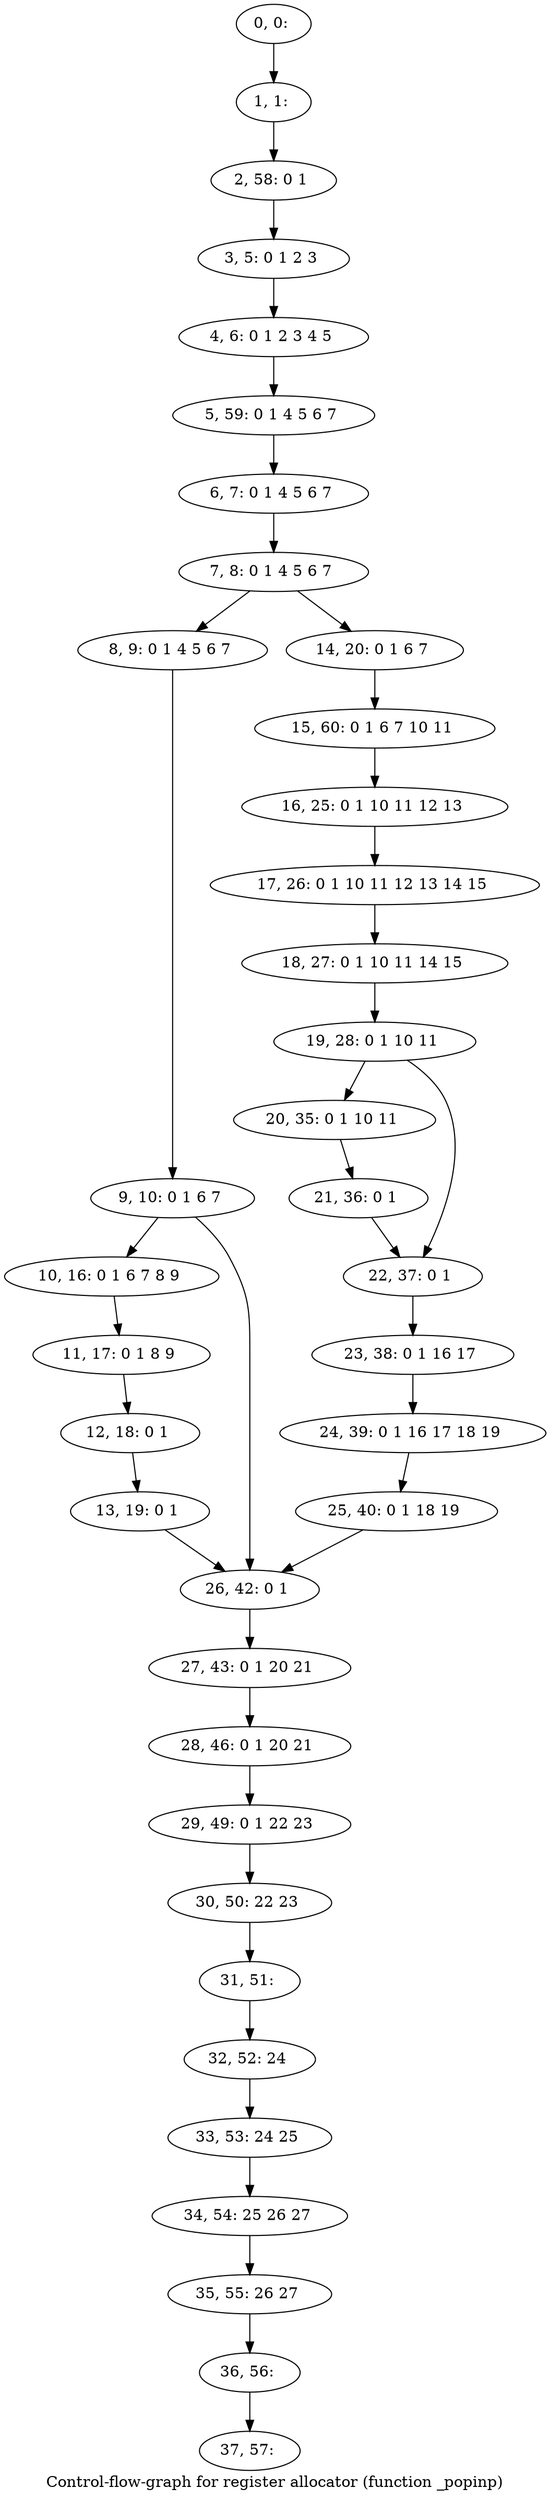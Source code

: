 digraph G {
graph [label="Control-flow-graph for register allocator (function _popinp)"]
0[label="0, 0: "];
1[label="1, 1: "];
2[label="2, 58: 0 1 "];
3[label="3, 5: 0 1 2 3 "];
4[label="4, 6: 0 1 2 3 4 5 "];
5[label="5, 59: 0 1 4 5 6 7 "];
6[label="6, 7: 0 1 4 5 6 7 "];
7[label="7, 8: 0 1 4 5 6 7 "];
8[label="8, 9: 0 1 4 5 6 7 "];
9[label="9, 10: 0 1 6 7 "];
10[label="10, 16: 0 1 6 7 8 9 "];
11[label="11, 17: 0 1 8 9 "];
12[label="12, 18: 0 1 "];
13[label="13, 19: 0 1 "];
14[label="14, 20: 0 1 6 7 "];
15[label="15, 60: 0 1 6 7 10 11 "];
16[label="16, 25: 0 1 10 11 12 13 "];
17[label="17, 26: 0 1 10 11 12 13 14 15 "];
18[label="18, 27: 0 1 10 11 14 15 "];
19[label="19, 28: 0 1 10 11 "];
20[label="20, 35: 0 1 10 11 "];
21[label="21, 36: 0 1 "];
22[label="22, 37: 0 1 "];
23[label="23, 38: 0 1 16 17 "];
24[label="24, 39: 0 1 16 17 18 19 "];
25[label="25, 40: 0 1 18 19 "];
26[label="26, 42: 0 1 "];
27[label="27, 43: 0 1 20 21 "];
28[label="28, 46: 0 1 20 21 "];
29[label="29, 49: 0 1 22 23 "];
30[label="30, 50: 22 23 "];
31[label="31, 51: "];
32[label="32, 52: 24 "];
33[label="33, 53: 24 25 "];
34[label="34, 54: 25 26 27 "];
35[label="35, 55: 26 27 "];
36[label="36, 56: "];
37[label="37, 57: "];
0->1 ;
1->2 ;
2->3 ;
3->4 ;
4->5 ;
5->6 ;
6->7 ;
7->8 ;
7->14 ;
8->9 ;
9->10 ;
9->26 ;
10->11 ;
11->12 ;
12->13 ;
13->26 ;
14->15 ;
15->16 ;
16->17 ;
17->18 ;
18->19 ;
19->20 ;
19->22 ;
20->21 ;
21->22 ;
22->23 ;
23->24 ;
24->25 ;
25->26 ;
26->27 ;
27->28 ;
28->29 ;
29->30 ;
30->31 ;
31->32 ;
32->33 ;
33->34 ;
34->35 ;
35->36 ;
36->37 ;
}
